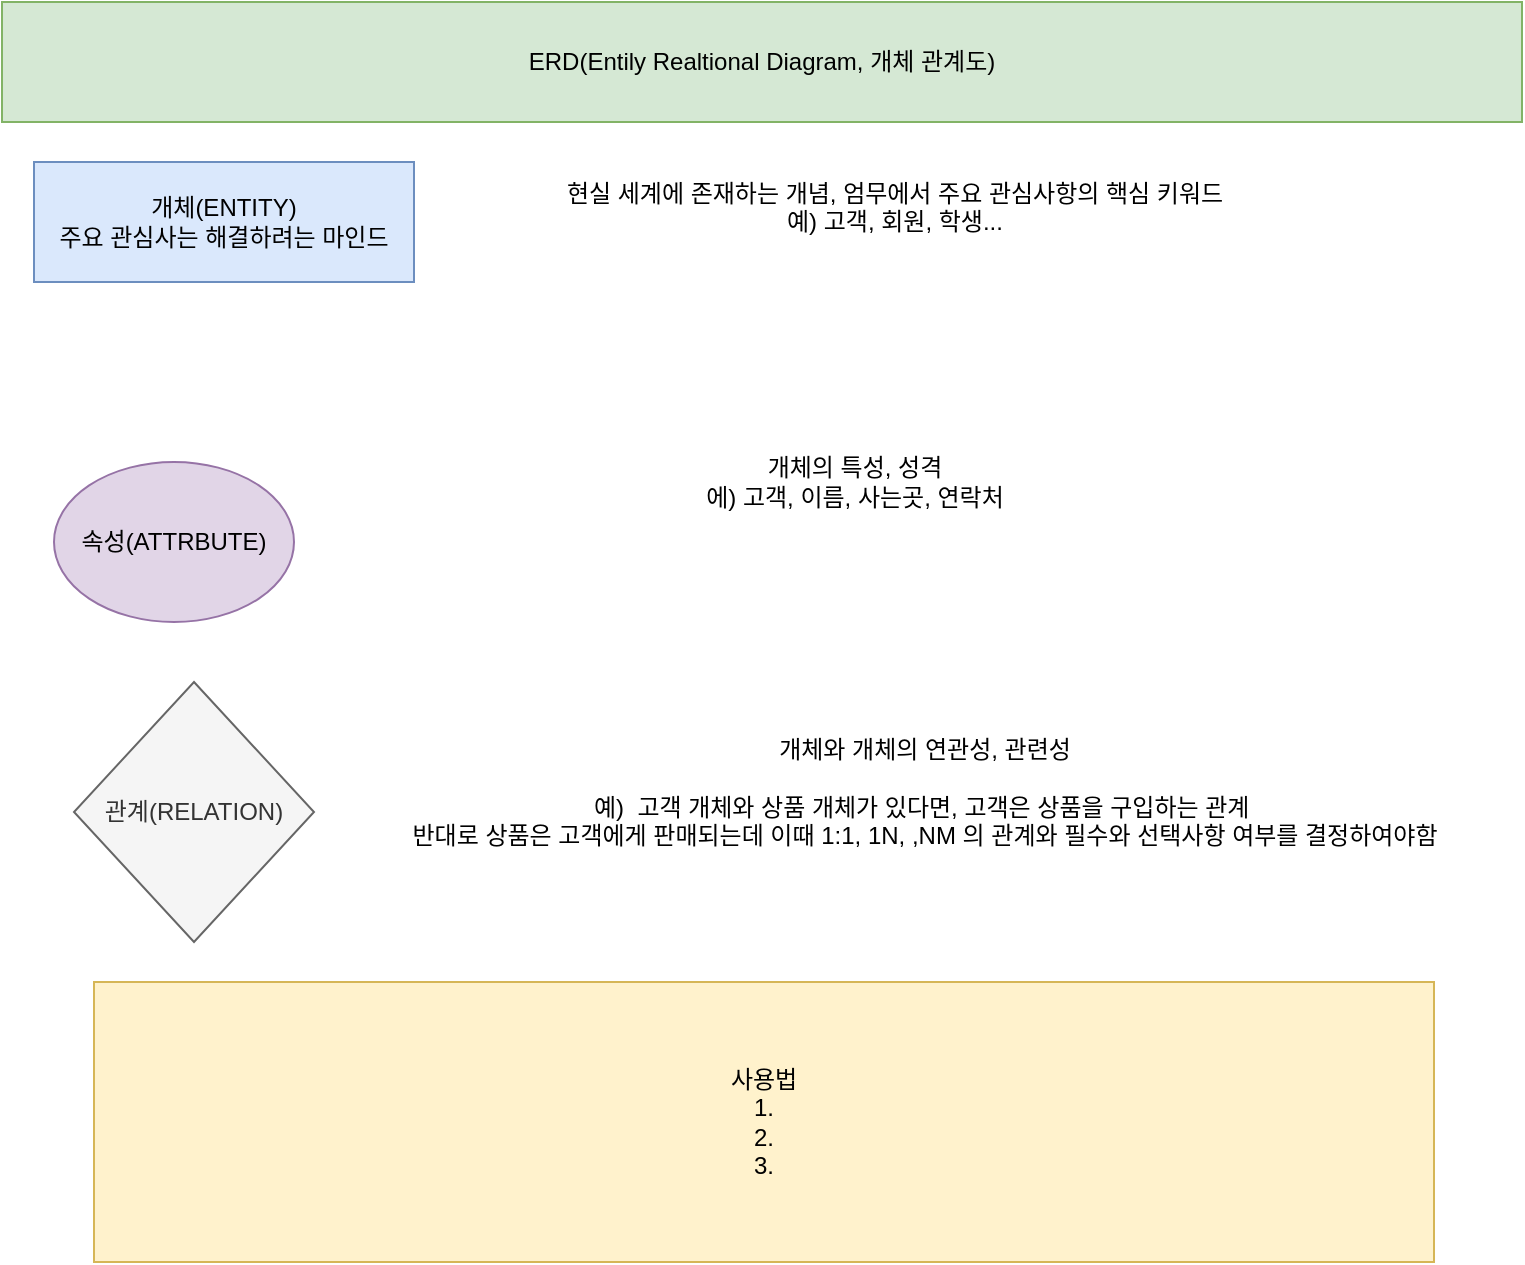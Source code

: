 <mxfile version="24.7.7">
  <diagram name="페이지-1" id="1RcC5qNRcjHD-i6j9Skm">
    <mxGraphModel dx="1195" dy="650" grid="1" gridSize="10" guides="1" tooltips="1" connect="1" arrows="1" fold="1" page="1" pageScale="1" pageWidth="827" pageHeight="1169" math="0" shadow="0">
      <root>
        <mxCell id="0" />
        <mxCell id="1" parent="0" />
        <mxCell id="Sz_00_6w1vbuykZ_h46c-1" value="개체(ENTITY)&lt;div&gt;주요 관심사는 해결하려는 마인드&lt;/div&gt;" style="rounded=0;whiteSpace=wrap;html=1;fillColor=#dae8fc;strokeColor=#6c8ebf;" vertex="1" parent="1">
          <mxGeometry x="50" y="90" width="190" height="60" as="geometry" />
        </mxCell>
        <mxCell id="Sz_00_6w1vbuykZ_h46c-2" value="속성(ATTRBUTE)" style="ellipse;whiteSpace=wrap;html=1;fillColor=#e1d5e7;strokeColor=#9673a6;" vertex="1" parent="1">
          <mxGeometry x="60" y="240" width="120" height="80" as="geometry" />
        </mxCell>
        <mxCell id="Sz_00_6w1vbuykZ_h46c-3" value="관계(RELATION)" style="rhombus;whiteSpace=wrap;html=1;fillColor=#f5f5f5;strokeColor=#666666;fontColor=#333333;" vertex="1" parent="1">
          <mxGeometry x="70" y="350" width="120" height="130" as="geometry" />
        </mxCell>
        <mxCell id="Sz_00_6w1vbuykZ_h46c-4" value="ERD(Entily Realtional Diagram, 개체 관계도)" style="rounded=0;whiteSpace=wrap;html=1;fillColor=#d5e8d4;strokeColor=#82b366;" vertex="1" parent="1">
          <mxGeometry x="34" y="10" width="760" height="60" as="geometry" />
        </mxCell>
        <mxCell id="Sz_00_6w1vbuykZ_h46c-5" value="현실 세계에 존재하는 개념, 엄무에서 주요 관심사항의 핵심 키워드&lt;div&gt;예) 고객, 회원, 학생...&lt;/div&gt;&lt;div&gt;&lt;br&gt;&lt;/div&gt;" style="text;html=1;align=center;verticalAlign=middle;resizable=0;points=[];autosize=1;strokeColor=none;fillColor=none;" vertex="1" parent="1">
          <mxGeometry x="290" y="90" width="380" height="60" as="geometry" />
        </mxCell>
        <mxCell id="Sz_00_6w1vbuykZ_h46c-7" value="개체와 개체의 연관성, 관련성&lt;div&gt;&lt;br&gt;&lt;/div&gt;&lt;div&gt;예)&amp;nbsp; 고객 개체와 상품 개체가 있다면, 고객은 상품을 구입하는 관계&amp;nbsp;&lt;/div&gt;&lt;div&gt;반대로 상품은 고객에게 판매되는데 이때 1:1, 1N, ,NM 의 관계와 필수와 선택사항 여부를 결정하여야함&lt;/div&gt;" style="text;html=1;align=center;verticalAlign=middle;resizable=0;points=[];autosize=1;strokeColor=none;fillColor=none;" vertex="1" parent="1">
          <mxGeometry x="210" y="370" width="570" height="70" as="geometry" />
        </mxCell>
        <mxCell id="Sz_00_6w1vbuykZ_h46c-8" value="개체의 특성, 성격&lt;div&gt;에) 고객, 이름, 사는곳, 연락처&lt;/div&gt;" style="text;html=1;align=center;verticalAlign=middle;resizable=0;points=[];autosize=1;strokeColor=none;fillColor=none;" vertex="1" parent="1">
          <mxGeometry x="370" y="230" width="180" height="40" as="geometry" />
        </mxCell>
        <mxCell id="Sz_00_6w1vbuykZ_h46c-9" value="사용법&lt;div&gt;1.&lt;/div&gt;&lt;div&gt;2.&lt;/div&gt;&lt;div&gt;3.&lt;/div&gt;" style="rounded=0;whiteSpace=wrap;html=1;fillColor=#fff2cc;strokeColor=#d6b656;" vertex="1" parent="1">
          <mxGeometry x="80" y="500" width="670" height="140" as="geometry" />
        </mxCell>
      </root>
    </mxGraphModel>
  </diagram>
</mxfile>
